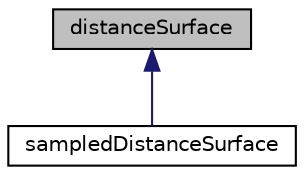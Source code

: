 digraph "distanceSurface"
{
  bgcolor="transparent";
  edge [fontname="Helvetica",fontsize="10",labelfontname="Helvetica",labelfontsize="10"];
  node [fontname="Helvetica",fontsize="10",shape=record];
  Node1 [label="distanceSurface",height=0.2,width=0.4,color="black", fillcolor="grey75", style="filled" fontcolor="black"];
  Node1 -> Node2 [dir="back",color="midnightblue",fontsize="10",style="solid",fontname="Helvetica"];
  Node2 [label="sampledDistanceSurface",height=0.2,width=0.4,color="black",URL="$classFoam_1_1sampledDistanceSurface.html",tooltip="A sampledSurface defined by a distance to a surface - using either an isoSurfaceCell or an isoSurface..."];
}
